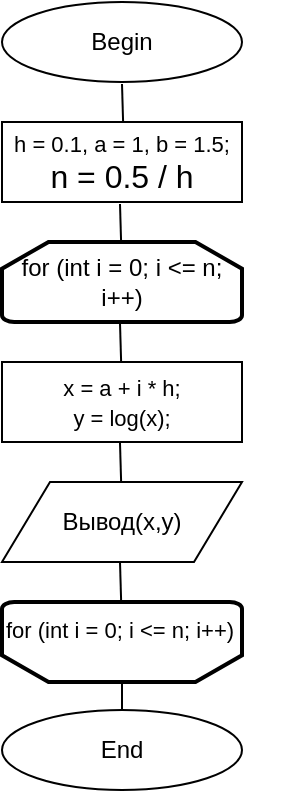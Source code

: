 <mxfile version="12.1.1" type="device" pages="1"><diagram id="_iYbs3ftxBb_3KHzC5VC" name="Страница 1"><mxGraphModel dx="573" dy="405" grid="1" gridSize="10" guides="1" tooltips="1" connect="1" arrows="1" fold="1" page="1" pageScale="1" pageWidth="850" pageHeight="1100" math="0" shadow="0"><root><mxCell id="0"/><mxCell id="1" parent="0"/><mxCell id="IlARN5WDSb1Wc3hGydPA-1" value="Begin" style="ellipse;whiteSpace=wrap;html=1;" vertex="1" parent="1"><mxGeometry x="40" y="10" width="120" height="40" as="geometry"/></mxCell><mxCell id="IlARN5WDSb1Wc3hGydPA-2" value="&lt;div&gt;&lt;font style=&quot;font-size: 11px&quot;&gt;h = 0.1, a = 1, b = 1.5;&lt;/font&gt;&lt;/div&gt;&lt;div&gt;&lt;font size=&quot;3&quot;&gt;n = 0.5 / h&lt;/font&gt;&lt;/div&gt;" style="rounded=0;whiteSpace=wrap;html=1;" vertex="1" parent="1"><mxGeometry x="40" y="70" width="120" height="40" as="geometry"/></mxCell><mxCell id="IlARN5WDSb1Wc3hGydPA-3" value="for (int i = 0; i &amp;lt;= n; i++)" style="strokeWidth=2;html=1;shape=mxgraph.flowchart.loop_limit;whiteSpace=wrap;" vertex="1" parent="1"><mxGeometry x="40" y="130" width="120" height="40" as="geometry"/></mxCell><mxCell id="IlARN5WDSb1Wc3hGydPA-4" value="" style="strokeWidth=2;html=1;shape=mxgraph.flowchart.loop_limit;whiteSpace=wrap;rotation=-180;" vertex="1" parent="1"><mxGeometry x="40" y="310" width="120" height="40" as="geometry"/></mxCell><mxCell id="IlARN5WDSb1Wc3hGydPA-5" value="&lt;div&gt;&lt;span style=&quot;font-size: 11px&quot;&gt;x = a + i * h;&lt;/span&gt;&lt;/div&gt;&lt;div&gt;&lt;span style=&quot;font-size: 11px&quot;&gt;y = log(x);&lt;/span&gt;&lt;/div&gt;" style="rounded=0;whiteSpace=wrap;html=1;" vertex="1" parent="1"><mxGeometry x="40" y="190" width="120" height="40" as="geometry"/></mxCell><mxCell id="IlARN5WDSb1Wc3hGydPA-6" value="&lt;span style=&quot;white-space: normal&quot;&gt;Вывод(x,y)&lt;/span&gt;" style="shape=parallelogram;perimeter=parallelogramPerimeter;whiteSpace=wrap;html=1;" vertex="1" parent="1"><mxGeometry x="40" y="250" width="120" height="40" as="geometry"/></mxCell><mxCell id="IlARN5WDSb1Wc3hGydPA-7" value="&lt;font style=&quot;font-size: 11px&quot;&gt;for (int i = 0; i &amp;lt;= n; i++)&lt;/font&gt;" style="text;html=1;" vertex="1" parent="1"><mxGeometry x="40" y="310" width="150" height="30" as="geometry"/></mxCell><mxCell id="IlARN5WDSb1Wc3hGydPA-8" value="End" style="ellipse;whiteSpace=wrap;html=1;" vertex="1" parent="1"><mxGeometry x="40" y="364" width="120" height="40" as="geometry"/></mxCell><mxCell id="IlARN5WDSb1Wc3hGydPA-9" value="" style="endArrow=none;html=1;exitX=0.5;exitY=0;exitDx=0;exitDy=0;exitPerimeter=0;" edge="1" parent="1" source="IlARN5WDSb1Wc3hGydPA-4"><mxGeometry width="50" height="50" relative="1" as="geometry"><mxPoint x="50" y="414" as="sourcePoint"/><mxPoint x="100" y="364" as="targetPoint"/></mxGeometry></mxCell><mxCell id="IlARN5WDSb1Wc3hGydPA-10" value="" style="endArrow=none;html=1;entryX=0.397;entryY=-0.033;entryDx=0;entryDy=0;entryPerimeter=0;" edge="1" parent="1" target="IlARN5WDSb1Wc3hGydPA-7"><mxGeometry width="50" height="50" relative="1" as="geometry"><mxPoint x="99" y="290" as="sourcePoint"/><mxPoint x="99" y="304" as="targetPoint"/></mxGeometry></mxCell><mxCell id="IlARN5WDSb1Wc3hGydPA-11" value="" style="endArrow=none;html=1;entryX=0.397;entryY=-0.033;entryDx=0;entryDy=0;entryPerimeter=0;" edge="1" parent="1"><mxGeometry width="50" height="50" relative="1" as="geometry"><mxPoint x="99" y="230.5" as="sourcePoint"/><mxPoint x="99.55" y="249.51" as="targetPoint"/></mxGeometry></mxCell><mxCell id="IlARN5WDSb1Wc3hGydPA-12" value="" style="endArrow=none;html=1;entryX=0.397;entryY=-0.033;entryDx=0;entryDy=0;entryPerimeter=0;" edge="1" parent="1"><mxGeometry width="50" height="50" relative="1" as="geometry"><mxPoint x="99" y="170.5" as="sourcePoint"/><mxPoint x="99.55" y="189.51" as="targetPoint"/></mxGeometry></mxCell><mxCell id="IlARN5WDSb1Wc3hGydPA-13" value="" style="endArrow=none;html=1;entryX=0.397;entryY=-0.033;entryDx=0;entryDy=0;entryPerimeter=0;" edge="1" parent="1"><mxGeometry width="50" height="50" relative="1" as="geometry"><mxPoint x="99" y="111" as="sourcePoint"/><mxPoint x="99.55" y="130.01" as="targetPoint"/></mxGeometry></mxCell><mxCell id="IlARN5WDSb1Wc3hGydPA-14" value="" style="endArrow=none;html=1;entryX=0.397;entryY=-0.033;entryDx=0;entryDy=0;entryPerimeter=0;" edge="1" parent="1"><mxGeometry width="50" height="50" relative="1" as="geometry"><mxPoint x="100" y="51" as="sourcePoint"/><mxPoint x="100.55" y="70.01" as="targetPoint"/></mxGeometry></mxCell></root></mxGraphModel></diagram></mxfile>